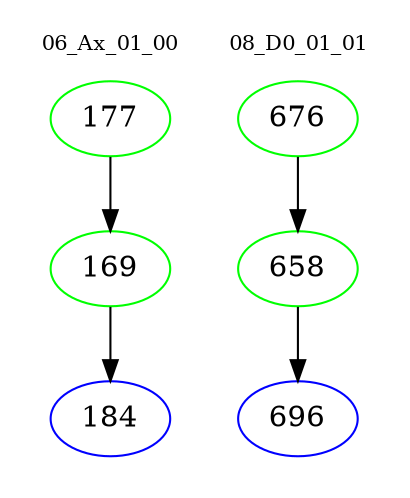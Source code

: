 digraph{
subgraph cluster_0 {
color = white
label = "06_Ax_01_00";
fontsize=10;
T0_177 [label="177", color="green"]
T0_177 -> T0_169 [color="black"]
T0_169 [label="169", color="green"]
T0_169 -> T0_184 [color="black"]
T0_184 [label="184", color="blue"]
}
subgraph cluster_1 {
color = white
label = "08_D0_01_01";
fontsize=10;
T1_676 [label="676", color="green"]
T1_676 -> T1_658 [color="black"]
T1_658 [label="658", color="green"]
T1_658 -> T1_696 [color="black"]
T1_696 [label="696", color="blue"]
}
}
